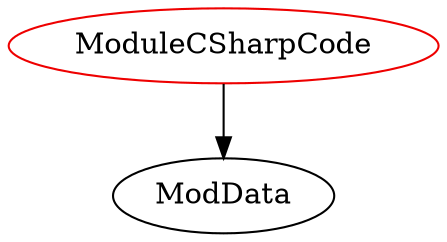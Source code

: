 digraph modulecsharpcode{
ModuleCSharpCode -> ModData;
ModuleCSharpCode	[shape=oval, color=red2, label="ModuleCSharpCode"];
}
